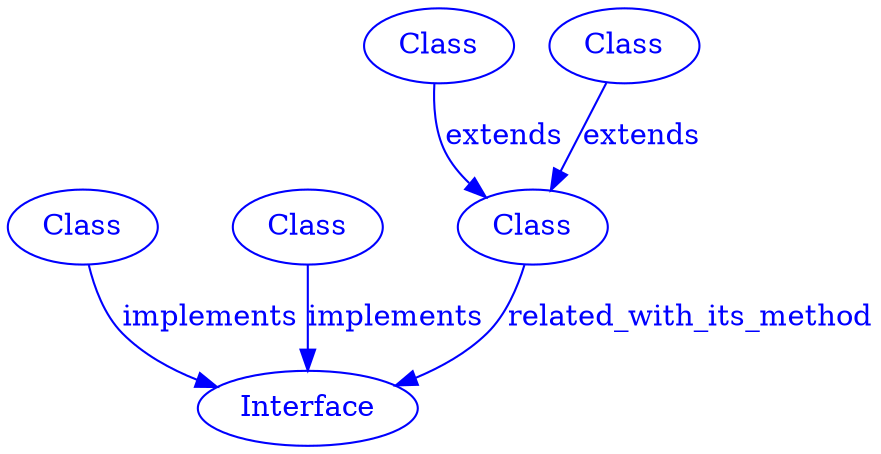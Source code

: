 digraph SubdueGraph {
  7 [label="Interface",color=blue,fontcolor=blue];
  11 [label="Class",color=blue,fontcolor=blue];
  79 [label="Class",color=blue,fontcolor=blue];
  103 [label="Class",color=blue,fontcolor=blue];
  132 [label="Class",color=blue,fontcolor=blue];
  423 [label="Class",color=blue,fontcolor=blue];
  11 -> 7 [label="implements",color=blue,fontcolor=blue];
  79 -> 423 [label="extends",color=blue,fontcolor=blue];
  103 -> 423 [label="extends",color=blue,fontcolor=blue];
  132 -> 7 [label="implements",color=blue,fontcolor=blue];
  423 -> 7 [label="related_with_its_method",color=blue,fontcolor=blue];
}
